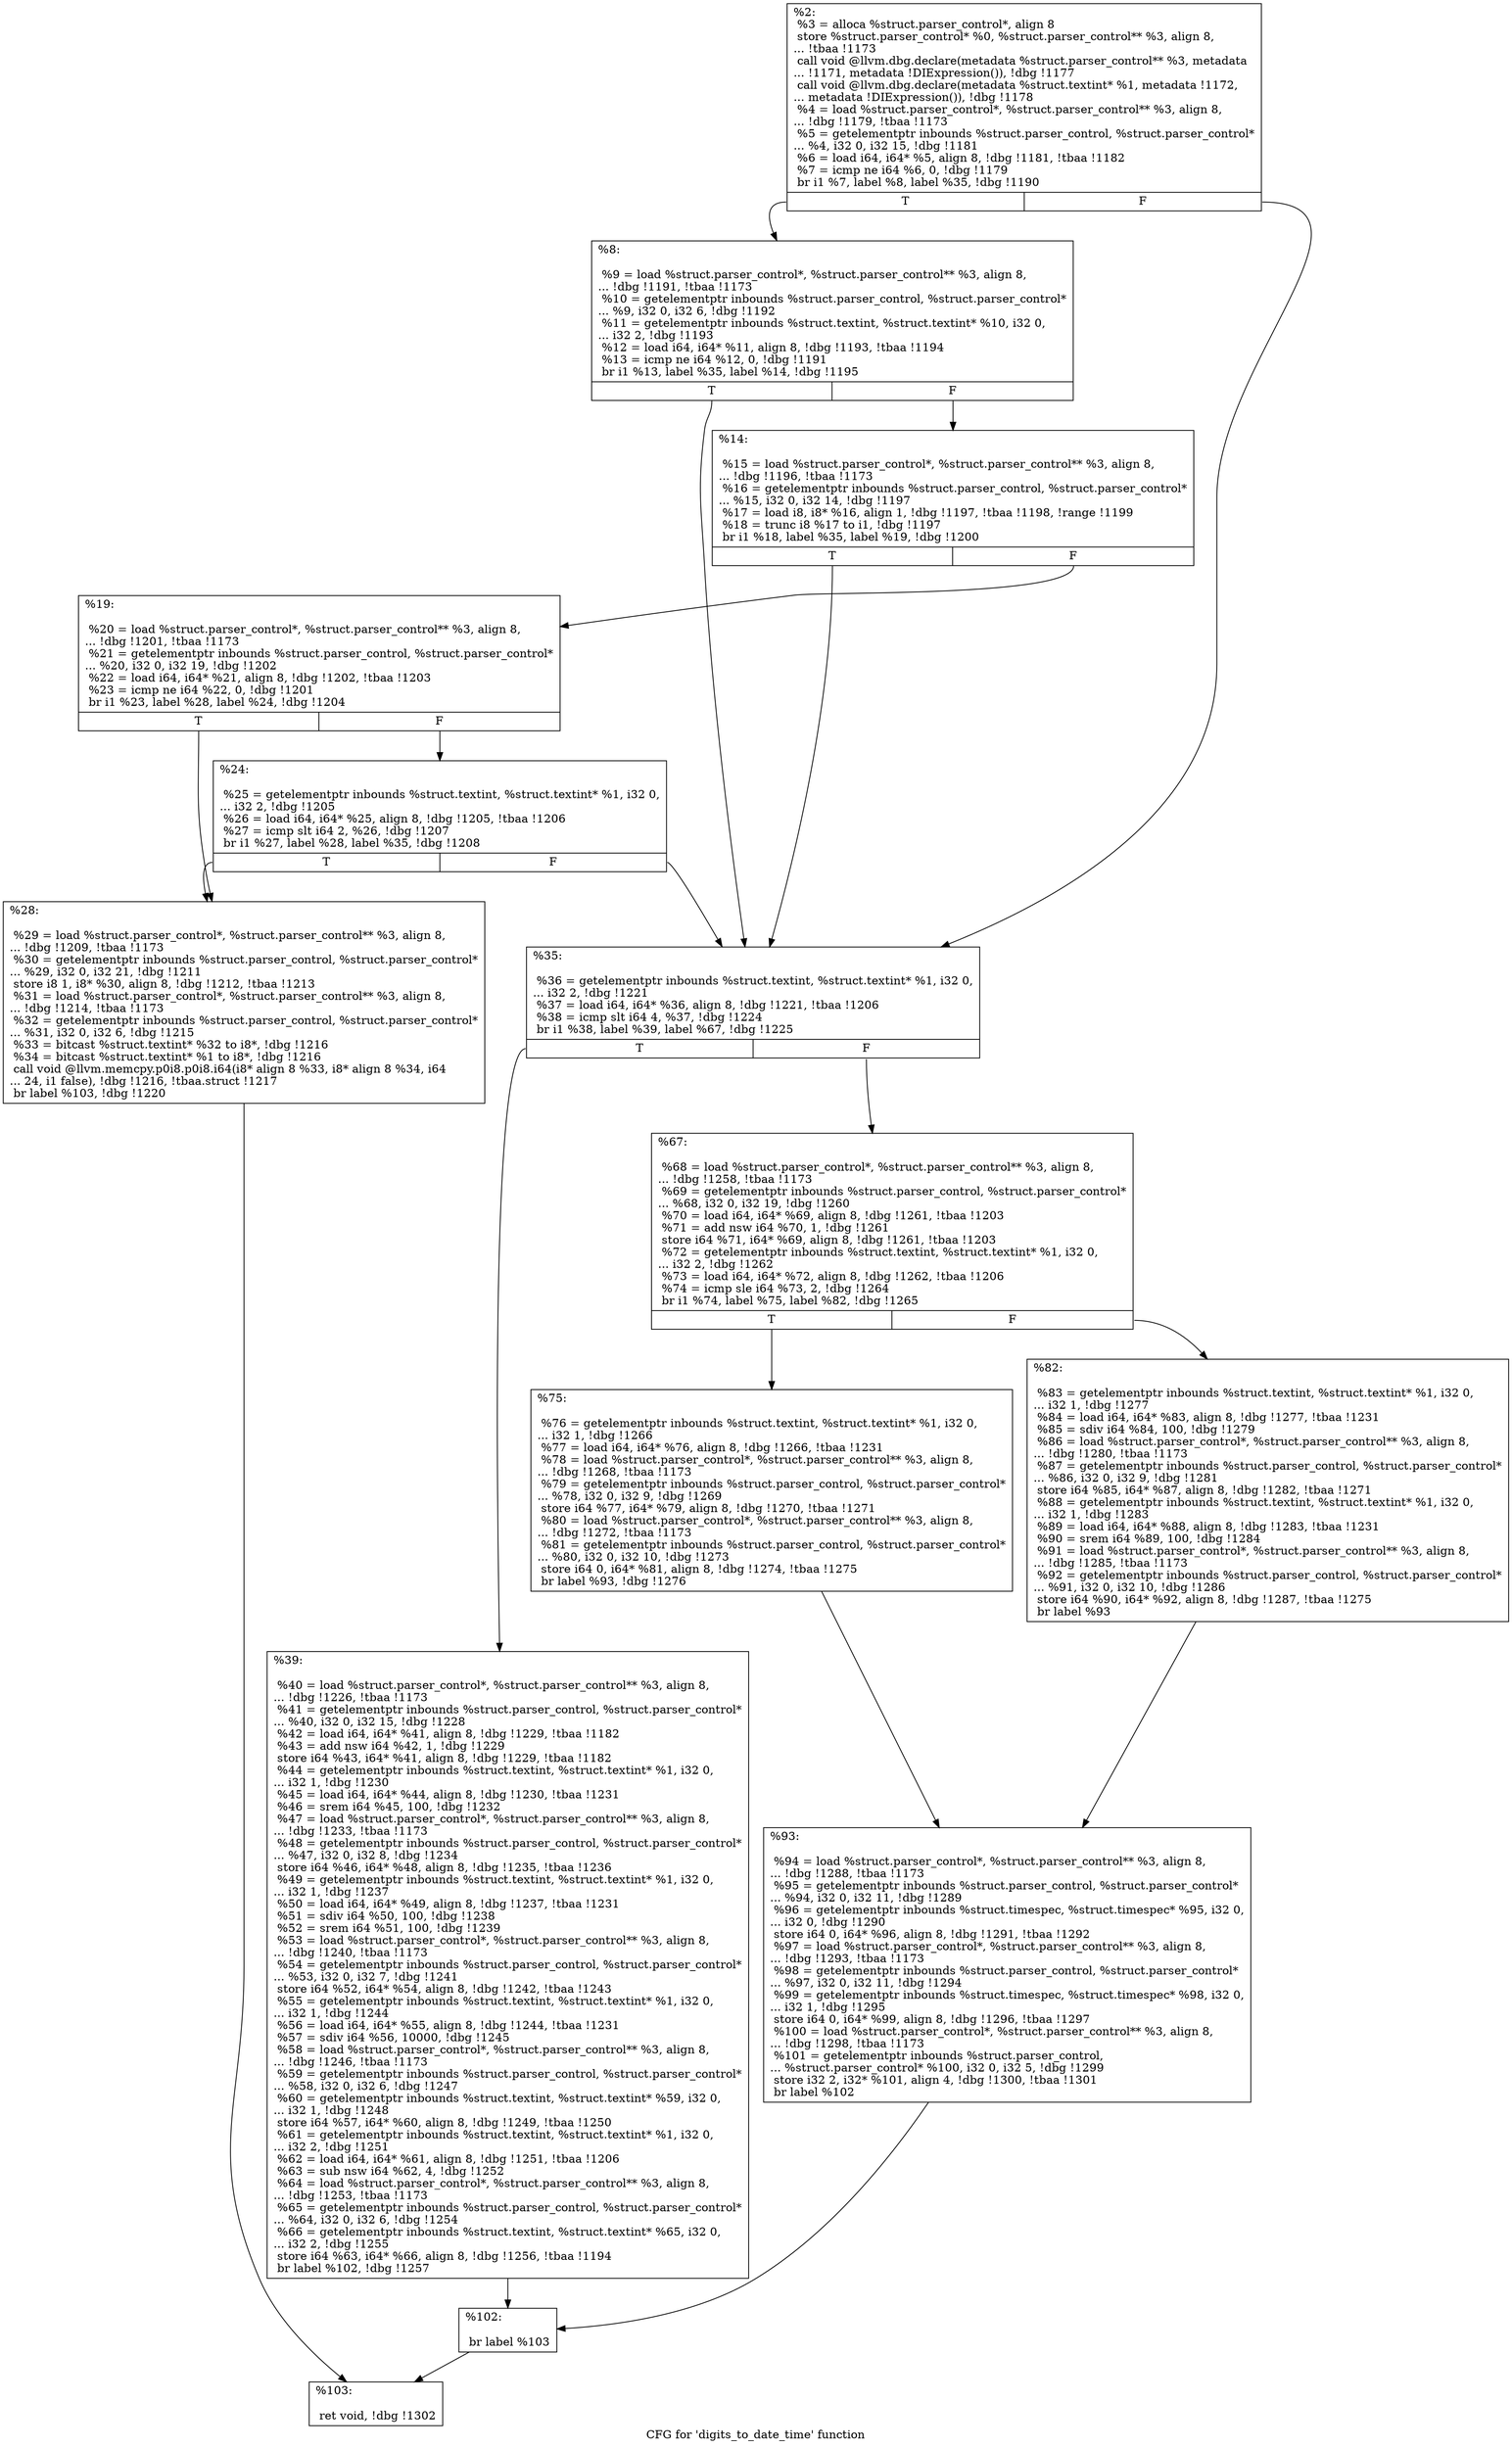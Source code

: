 digraph "CFG for 'digits_to_date_time' function" {
	label="CFG for 'digits_to_date_time' function";

	Node0x1cc82f0 [shape=record,label="{%2:\l  %3 = alloca %struct.parser_control*, align 8\l  store %struct.parser_control* %0, %struct.parser_control** %3, align 8,\l... !tbaa !1173\l  call void @llvm.dbg.declare(metadata %struct.parser_control** %3, metadata\l... !1171, metadata !DIExpression()), !dbg !1177\l  call void @llvm.dbg.declare(metadata %struct.textint* %1, metadata !1172,\l... metadata !DIExpression()), !dbg !1178\l  %4 = load %struct.parser_control*, %struct.parser_control** %3, align 8,\l... !dbg !1179, !tbaa !1173\l  %5 = getelementptr inbounds %struct.parser_control, %struct.parser_control*\l... %4, i32 0, i32 15, !dbg !1181\l  %6 = load i64, i64* %5, align 8, !dbg !1181, !tbaa !1182\l  %7 = icmp ne i64 %6, 0, !dbg !1179\l  br i1 %7, label %8, label %35, !dbg !1190\l|{<s0>T|<s1>F}}"];
	Node0x1cc82f0:s0 -> Node0x1cc8420;
	Node0x1cc82f0:s1 -> Node0x1cc85b0;
	Node0x1cc8420 [shape=record,label="{%8:\l\l  %9 = load %struct.parser_control*, %struct.parser_control** %3, align 8,\l... !dbg !1191, !tbaa !1173\l  %10 = getelementptr inbounds %struct.parser_control, %struct.parser_control*\l... %9, i32 0, i32 6, !dbg !1192\l  %11 = getelementptr inbounds %struct.textint, %struct.textint* %10, i32 0,\l... i32 2, !dbg !1193\l  %12 = load i64, i64* %11, align 8, !dbg !1193, !tbaa !1194\l  %13 = icmp ne i64 %12, 0, !dbg !1191\l  br i1 %13, label %35, label %14, !dbg !1195\l|{<s0>T|<s1>F}}"];
	Node0x1cc8420:s0 -> Node0x1cc85b0;
	Node0x1cc8420:s1 -> Node0x1cc8470;
	Node0x1cc8470 [shape=record,label="{%14:\l\l  %15 = load %struct.parser_control*, %struct.parser_control** %3, align 8,\l... !dbg !1196, !tbaa !1173\l  %16 = getelementptr inbounds %struct.parser_control, %struct.parser_control*\l... %15, i32 0, i32 14, !dbg !1197\l  %17 = load i8, i8* %16, align 1, !dbg !1197, !tbaa !1198, !range !1199\l  %18 = trunc i8 %17 to i1, !dbg !1197\l  br i1 %18, label %35, label %19, !dbg !1200\l|{<s0>T|<s1>F}}"];
	Node0x1cc8470:s0 -> Node0x1cc85b0;
	Node0x1cc8470:s1 -> Node0x1cc84c0;
	Node0x1cc84c0 [shape=record,label="{%19:\l\l  %20 = load %struct.parser_control*, %struct.parser_control** %3, align 8,\l... !dbg !1201, !tbaa !1173\l  %21 = getelementptr inbounds %struct.parser_control, %struct.parser_control*\l... %20, i32 0, i32 19, !dbg !1202\l  %22 = load i64, i64* %21, align 8, !dbg !1202, !tbaa !1203\l  %23 = icmp ne i64 %22, 0, !dbg !1201\l  br i1 %23, label %28, label %24, !dbg !1204\l|{<s0>T|<s1>F}}"];
	Node0x1cc84c0:s0 -> Node0x1cc8560;
	Node0x1cc84c0:s1 -> Node0x1cc8510;
	Node0x1cc8510 [shape=record,label="{%24:\l\l  %25 = getelementptr inbounds %struct.textint, %struct.textint* %1, i32 0,\l... i32 2, !dbg !1205\l  %26 = load i64, i64* %25, align 8, !dbg !1205, !tbaa !1206\l  %27 = icmp slt i64 2, %26, !dbg !1207\l  br i1 %27, label %28, label %35, !dbg !1208\l|{<s0>T|<s1>F}}"];
	Node0x1cc8510:s0 -> Node0x1cc8560;
	Node0x1cc8510:s1 -> Node0x1cc85b0;
	Node0x1cc8560 [shape=record,label="{%28:\l\l  %29 = load %struct.parser_control*, %struct.parser_control** %3, align 8,\l... !dbg !1209, !tbaa !1173\l  %30 = getelementptr inbounds %struct.parser_control, %struct.parser_control*\l... %29, i32 0, i32 21, !dbg !1211\l  store i8 1, i8* %30, align 8, !dbg !1212, !tbaa !1213\l  %31 = load %struct.parser_control*, %struct.parser_control** %3, align 8,\l... !dbg !1214, !tbaa !1173\l  %32 = getelementptr inbounds %struct.parser_control, %struct.parser_control*\l... %31, i32 0, i32 6, !dbg !1215\l  %33 = bitcast %struct.textint* %32 to i8*, !dbg !1216\l  %34 = bitcast %struct.textint* %1 to i8*, !dbg !1216\l  call void @llvm.memcpy.p0i8.p0i8.i64(i8* align 8 %33, i8* align 8 %34, i64\l... 24, i1 false), !dbg !1216, !tbaa.struct !1217\l  br label %103, !dbg !1220\l}"];
	Node0x1cc8560 -> Node0x1cc87e0;
	Node0x1cc85b0 [shape=record,label="{%35:\l\l  %36 = getelementptr inbounds %struct.textint, %struct.textint* %1, i32 0,\l... i32 2, !dbg !1221\l  %37 = load i64, i64* %36, align 8, !dbg !1221, !tbaa !1206\l  %38 = icmp slt i64 4, %37, !dbg !1224\l  br i1 %38, label %39, label %67, !dbg !1225\l|{<s0>T|<s1>F}}"];
	Node0x1cc85b0:s0 -> Node0x1cc8600;
	Node0x1cc85b0:s1 -> Node0x1cc8650;
	Node0x1cc8600 [shape=record,label="{%39:\l\l  %40 = load %struct.parser_control*, %struct.parser_control** %3, align 8,\l... !dbg !1226, !tbaa !1173\l  %41 = getelementptr inbounds %struct.parser_control, %struct.parser_control*\l... %40, i32 0, i32 15, !dbg !1228\l  %42 = load i64, i64* %41, align 8, !dbg !1229, !tbaa !1182\l  %43 = add nsw i64 %42, 1, !dbg !1229\l  store i64 %43, i64* %41, align 8, !dbg !1229, !tbaa !1182\l  %44 = getelementptr inbounds %struct.textint, %struct.textint* %1, i32 0,\l... i32 1, !dbg !1230\l  %45 = load i64, i64* %44, align 8, !dbg !1230, !tbaa !1231\l  %46 = srem i64 %45, 100, !dbg !1232\l  %47 = load %struct.parser_control*, %struct.parser_control** %3, align 8,\l... !dbg !1233, !tbaa !1173\l  %48 = getelementptr inbounds %struct.parser_control, %struct.parser_control*\l... %47, i32 0, i32 8, !dbg !1234\l  store i64 %46, i64* %48, align 8, !dbg !1235, !tbaa !1236\l  %49 = getelementptr inbounds %struct.textint, %struct.textint* %1, i32 0,\l... i32 1, !dbg !1237\l  %50 = load i64, i64* %49, align 8, !dbg !1237, !tbaa !1231\l  %51 = sdiv i64 %50, 100, !dbg !1238\l  %52 = srem i64 %51, 100, !dbg !1239\l  %53 = load %struct.parser_control*, %struct.parser_control** %3, align 8,\l... !dbg !1240, !tbaa !1173\l  %54 = getelementptr inbounds %struct.parser_control, %struct.parser_control*\l... %53, i32 0, i32 7, !dbg !1241\l  store i64 %52, i64* %54, align 8, !dbg !1242, !tbaa !1243\l  %55 = getelementptr inbounds %struct.textint, %struct.textint* %1, i32 0,\l... i32 1, !dbg !1244\l  %56 = load i64, i64* %55, align 8, !dbg !1244, !tbaa !1231\l  %57 = sdiv i64 %56, 10000, !dbg !1245\l  %58 = load %struct.parser_control*, %struct.parser_control** %3, align 8,\l... !dbg !1246, !tbaa !1173\l  %59 = getelementptr inbounds %struct.parser_control, %struct.parser_control*\l... %58, i32 0, i32 6, !dbg !1247\l  %60 = getelementptr inbounds %struct.textint, %struct.textint* %59, i32 0,\l... i32 1, !dbg !1248\l  store i64 %57, i64* %60, align 8, !dbg !1249, !tbaa !1250\l  %61 = getelementptr inbounds %struct.textint, %struct.textint* %1, i32 0,\l... i32 2, !dbg !1251\l  %62 = load i64, i64* %61, align 8, !dbg !1251, !tbaa !1206\l  %63 = sub nsw i64 %62, 4, !dbg !1252\l  %64 = load %struct.parser_control*, %struct.parser_control** %3, align 8,\l... !dbg !1253, !tbaa !1173\l  %65 = getelementptr inbounds %struct.parser_control, %struct.parser_control*\l... %64, i32 0, i32 6, !dbg !1254\l  %66 = getelementptr inbounds %struct.textint, %struct.textint* %65, i32 0,\l... i32 2, !dbg !1255\l  store i64 %63, i64* %66, align 8, !dbg !1256, !tbaa !1194\l  br label %102, !dbg !1257\l}"];
	Node0x1cc8600 -> Node0x1cc8790;
	Node0x1cc8650 [shape=record,label="{%67:\l\l  %68 = load %struct.parser_control*, %struct.parser_control** %3, align 8,\l... !dbg !1258, !tbaa !1173\l  %69 = getelementptr inbounds %struct.parser_control, %struct.parser_control*\l... %68, i32 0, i32 19, !dbg !1260\l  %70 = load i64, i64* %69, align 8, !dbg !1261, !tbaa !1203\l  %71 = add nsw i64 %70, 1, !dbg !1261\l  store i64 %71, i64* %69, align 8, !dbg !1261, !tbaa !1203\l  %72 = getelementptr inbounds %struct.textint, %struct.textint* %1, i32 0,\l... i32 2, !dbg !1262\l  %73 = load i64, i64* %72, align 8, !dbg !1262, !tbaa !1206\l  %74 = icmp sle i64 %73, 2, !dbg !1264\l  br i1 %74, label %75, label %82, !dbg !1265\l|{<s0>T|<s1>F}}"];
	Node0x1cc8650:s0 -> Node0x1cc86a0;
	Node0x1cc8650:s1 -> Node0x1cc86f0;
	Node0x1cc86a0 [shape=record,label="{%75:\l\l  %76 = getelementptr inbounds %struct.textint, %struct.textint* %1, i32 0,\l... i32 1, !dbg !1266\l  %77 = load i64, i64* %76, align 8, !dbg !1266, !tbaa !1231\l  %78 = load %struct.parser_control*, %struct.parser_control** %3, align 8,\l... !dbg !1268, !tbaa !1173\l  %79 = getelementptr inbounds %struct.parser_control, %struct.parser_control*\l... %78, i32 0, i32 9, !dbg !1269\l  store i64 %77, i64* %79, align 8, !dbg !1270, !tbaa !1271\l  %80 = load %struct.parser_control*, %struct.parser_control** %3, align 8,\l... !dbg !1272, !tbaa !1173\l  %81 = getelementptr inbounds %struct.parser_control, %struct.parser_control*\l... %80, i32 0, i32 10, !dbg !1273\l  store i64 0, i64* %81, align 8, !dbg !1274, !tbaa !1275\l  br label %93, !dbg !1276\l}"];
	Node0x1cc86a0 -> Node0x1cc8740;
	Node0x1cc86f0 [shape=record,label="{%82:\l\l  %83 = getelementptr inbounds %struct.textint, %struct.textint* %1, i32 0,\l... i32 1, !dbg !1277\l  %84 = load i64, i64* %83, align 8, !dbg !1277, !tbaa !1231\l  %85 = sdiv i64 %84, 100, !dbg !1279\l  %86 = load %struct.parser_control*, %struct.parser_control** %3, align 8,\l... !dbg !1280, !tbaa !1173\l  %87 = getelementptr inbounds %struct.parser_control, %struct.parser_control*\l... %86, i32 0, i32 9, !dbg !1281\l  store i64 %85, i64* %87, align 8, !dbg !1282, !tbaa !1271\l  %88 = getelementptr inbounds %struct.textint, %struct.textint* %1, i32 0,\l... i32 1, !dbg !1283\l  %89 = load i64, i64* %88, align 8, !dbg !1283, !tbaa !1231\l  %90 = srem i64 %89, 100, !dbg !1284\l  %91 = load %struct.parser_control*, %struct.parser_control** %3, align 8,\l... !dbg !1285, !tbaa !1173\l  %92 = getelementptr inbounds %struct.parser_control, %struct.parser_control*\l... %91, i32 0, i32 10, !dbg !1286\l  store i64 %90, i64* %92, align 8, !dbg !1287, !tbaa !1275\l  br label %93\l}"];
	Node0x1cc86f0 -> Node0x1cc8740;
	Node0x1cc8740 [shape=record,label="{%93:\l\l  %94 = load %struct.parser_control*, %struct.parser_control** %3, align 8,\l... !dbg !1288, !tbaa !1173\l  %95 = getelementptr inbounds %struct.parser_control, %struct.parser_control*\l... %94, i32 0, i32 11, !dbg !1289\l  %96 = getelementptr inbounds %struct.timespec, %struct.timespec* %95, i32 0,\l... i32 0, !dbg !1290\l  store i64 0, i64* %96, align 8, !dbg !1291, !tbaa !1292\l  %97 = load %struct.parser_control*, %struct.parser_control** %3, align 8,\l... !dbg !1293, !tbaa !1173\l  %98 = getelementptr inbounds %struct.parser_control, %struct.parser_control*\l... %97, i32 0, i32 11, !dbg !1294\l  %99 = getelementptr inbounds %struct.timespec, %struct.timespec* %98, i32 0,\l... i32 1, !dbg !1295\l  store i64 0, i64* %99, align 8, !dbg !1296, !tbaa !1297\l  %100 = load %struct.parser_control*, %struct.parser_control** %3, align 8,\l... !dbg !1298, !tbaa !1173\l  %101 = getelementptr inbounds %struct.parser_control,\l... %struct.parser_control* %100, i32 0, i32 5, !dbg !1299\l  store i32 2, i32* %101, align 4, !dbg !1300, !tbaa !1301\l  br label %102\l}"];
	Node0x1cc8740 -> Node0x1cc8790;
	Node0x1cc8790 [shape=record,label="{%102:\l\l  br label %103\l}"];
	Node0x1cc8790 -> Node0x1cc87e0;
	Node0x1cc87e0 [shape=record,label="{%103:\l\l  ret void, !dbg !1302\l}"];
}

